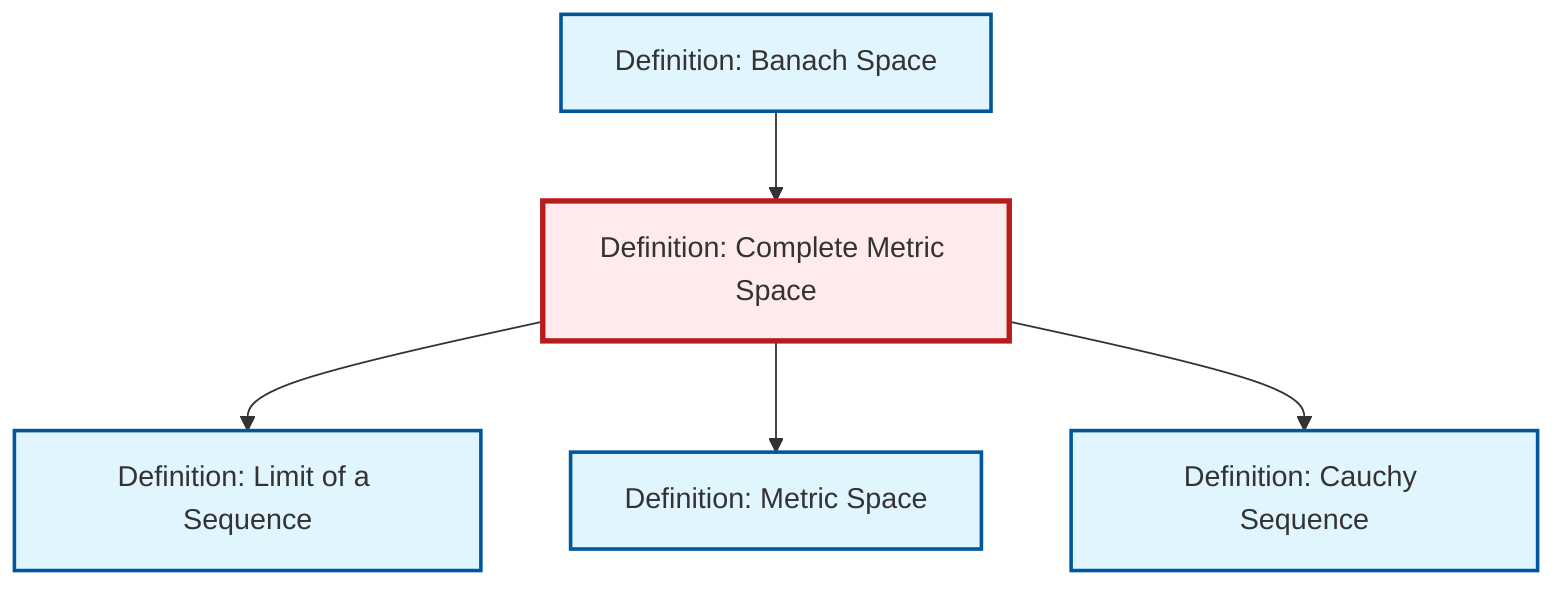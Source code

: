 graph TD
    classDef definition fill:#e1f5fe,stroke:#01579b,stroke-width:2px
    classDef theorem fill:#f3e5f5,stroke:#4a148c,stroke-width:2px
    classDef axiom fill:#fff3e0,stroke:#e65100,stroke-width:2px
    classDef example fill:#e8f5e9,stroke:#1b5e20,stroke-width:2px
    classDef current fill:#ffebee,stroke:#b71c1c,stroke-width:3px
    def-banach-space["Definition: Banach Space"]:::definition
    def-metric-space["Definition: Metric Space"]:::definition
    def-cauchy-sequence["Definition: Cauchy Sequence"]:::definition
    def-limit["Definition: Limit of a Sequence"]:::definition
    def-complete-metric-space["Definition: Complete Metric Space"]:::definition
    def-banach-space --> def-complete-metric-space
    def-complete-metric-space --> def-limit
    def-complete-metric-space --> def-metric-space
    def-complete-metric-space --> def-cauchy-sequence
    class def-complete-metric-space current